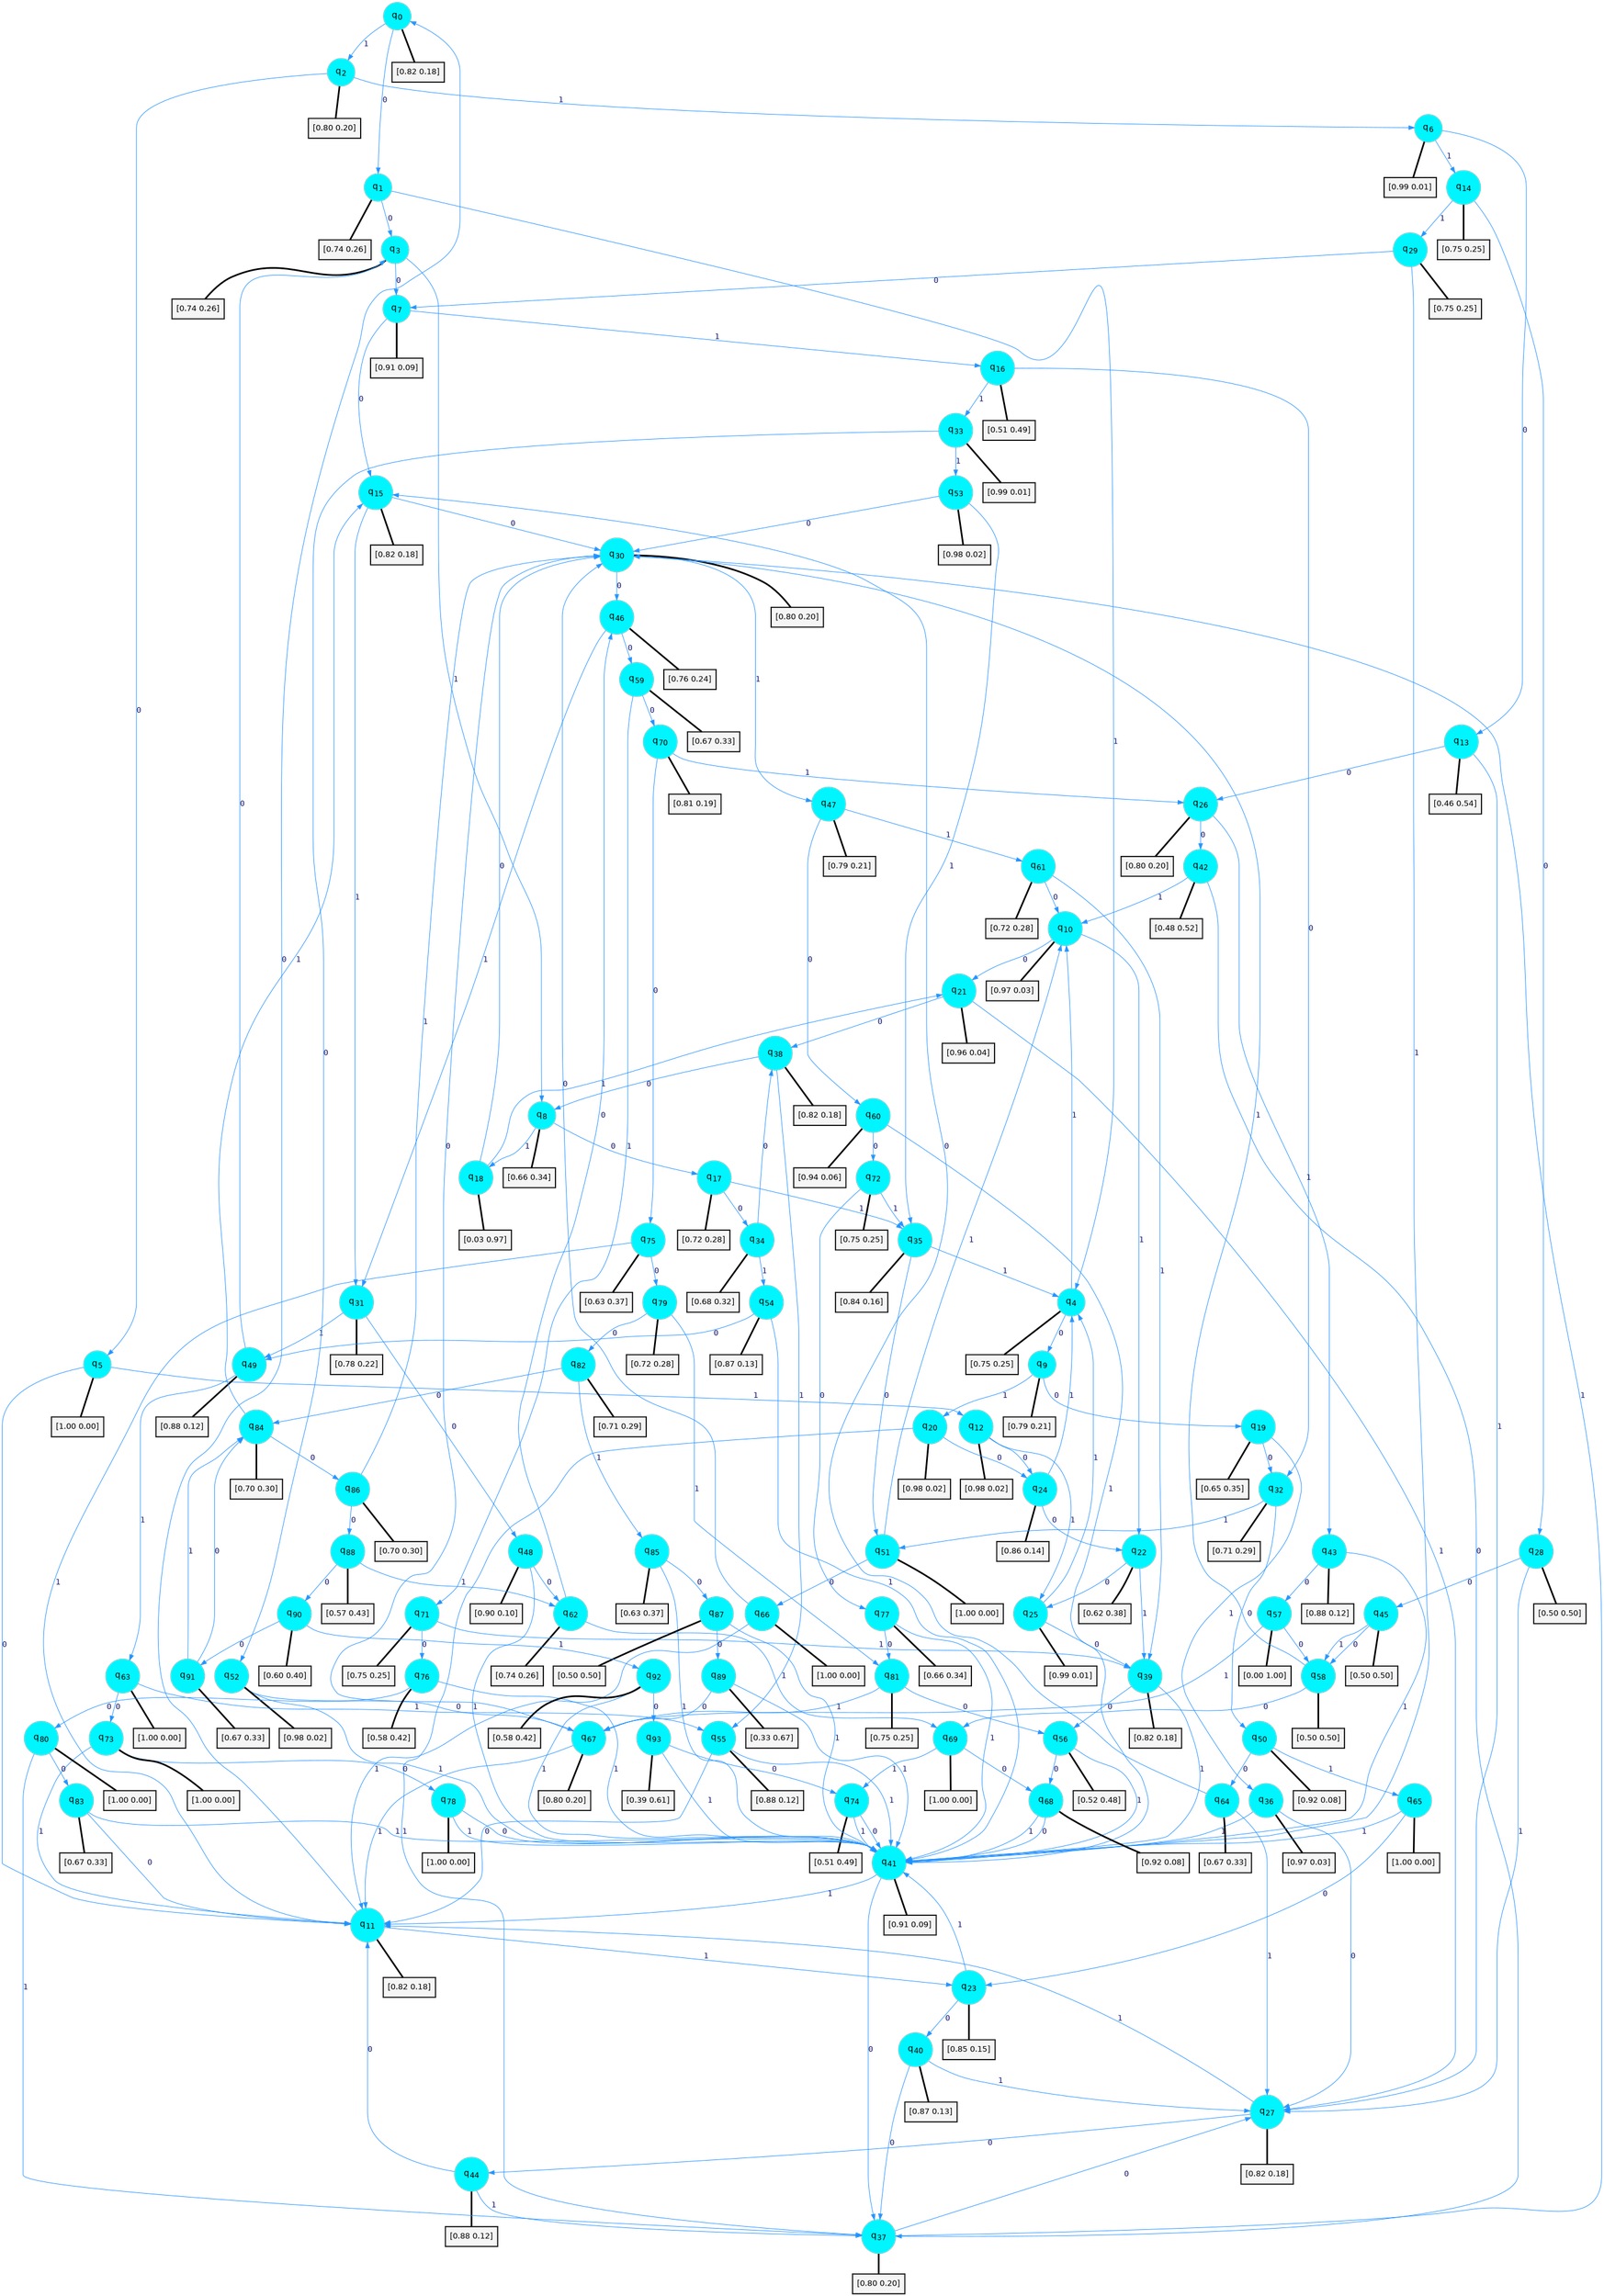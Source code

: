 digraph G {
graph [
bgcolor=transparent, dpi=300, rankdir=TD, size="40,25"];
node [
color=gray, fillcolor=turquoise1, fontcolor=black, fontname=Helvetica, fontsize=16, fontweight=bold, shape=circle, style=filled];
edge [
arrowsize=1, color=dodgerblue1, fontcolor=midnightblue, fontname=courier, fontweight=bold, penwidth=1, style=solid, weight=20];
0[label=<q<SUB>0</SUB>>];
1[label=<q<SUB>1</SUB>>];
2[label=<q<SUB>2</SUB>>];
3[label=<q<SUB>3</SUB>>];
4[label=<q<SUB>4</SUB>>];
5[label=<q<SUB>5</SUB>>];
6[label=<q<SUB>6</SUB>>];
7[label=<q<SUB>7</SUB>>];
8[label=<q<SUB>8</SUB>>];
9[label=<q<SUB>9</SUB>>];
10[label=<q<SUB>10</SUB>>];
11[label=<q<SUB>11</SUB>>];
12[label=<q<SUB>12</SUB>>];
13[label=<q<SUB>13</SUB>>];
14[label=<q<SUB>14</SUB>>];
15[label=<q<SUB>15</SUB>>];
16[label=<q<SUB>16</SUB>>];
17[label=<q<SUB>17</SUB>>];
18[label=<q<SUB>18</SUB>>];
19[label=<q<SUB>19</SUB>>];
20[label=<q<SUB>20</SUB>>];
21[label=<q<SUB>21</SUB>>];
22[label=<q<SUB>22</SUB>>];
23[label=<q<SUB>23</SUB>>];
24[label=<q<SUB>24</SUB>>];
25[label=<q<SUB>25</SUB>>];
26[label=<q<SUB>26</SUB>>];
27[label=<q<SUB>27</SUB>>];
28[label=<q<SUB>28</SUB>>];
29[label=<q<SUB>29</SUB>>];
30[label=<q<SUB>30</SUB>>];
31[label=<q<SUB>31</SUB>>];
32[label=<q<SUB>32</SUB>>];
33[label=<q<SUB>33</SUB>>];
34[label=<q<SUB>34</SUB>>];
35[label=<q<SUB>35</SUB>>];
36[label=<q<SUB>36</SUB>>];
37[label=<q<SUB>37</SUB>>];
38[label=<q<SUB>38</SUB>>];
39[label=<q<SUB>39</SUB>>];
40[label=<q<SUB>40</SUB>>];
41[label=<q<SUB>41</SUB>>];
42[label=<q<SUB>42</SUB>>];
43[label=<q<SUB>43</SUB>>];
44[label=<q<SUB>44</SUB>>];
45[label=<q<SUB>45</SUB>>];
46[label=<q<SUB>46</SUB>>];
47[label=<q<SUB>47</SUB>>];
48[label=<q<SUB>48</SUB>>];
49[label=<q<SUB>49</SUB>>];
50[label=<q<SUB>50</SUB>>];
51[label=<q<SUB>51</SUB>>];
52[label=<q<SUB>52</SUB>>];
53[label=<q<SUB>53</SUB>>];
54[label=<q<SUB>54</SUB>>];
55[label=<q<SUB>55</SUB>>];
56[label=<q<SUB>56</SUB>>];
57[label=<q<SUB>57</SUB>>];
58[label=<q<SUB>58</SUB>>];
59[label=<q<SUB>59</SUB>>];
60[label=<q<SUB>60</SUB>>];
61[label=<q<SUB>61</SUB>>];
62[label=<q<SUB>62</SUB>>];
63[label=<q<SUB>63</SUB>>];
64[label=<q<SUB>64</SUB>>];
65[label=<q<SUB>65</SUB>>];
66[label=<q<SUB>66</SUB>>];
67[label=<q<SUB>67</SUB>>];
68[label=<q<SUB>68</SUB>>];
69[label=<q<SUB>69</SUB>>];
70[label=<q<SUB>70</SUB>>];
71[label=<q<SUB>71</SUB>>];
72[label=<q<SUB>72</SUB>>];
73[label=<q<SUB>73</SUB>>];
74[label=<q<SUB>74</SUB>>];
75[label=<q<SUB>75</SUB>>];
76[label=<q<SUB>76</SUB>>];
77[label=<q<SUB>77</SUB>>];
78[label=<q<SUB>78</SUB>>];
79[label=<q<SUB>79</SUB>>];
80[label=<q<SUB>80</SUB>>];
81[label=<q<SUB>81</SUB>>];
82[label=<q<SUB>82</SUB>>];
83[label=<q<SUB>83</SUB>>];
84[label=<q<SUB>84</SUB>>];
85[label=<q<SUB>85</SUB>>];
86[label=<q<SUB>86</SUB>>];
87[label=<q<SUB>87</SUB>>];
88[label=<q<SUB>88</SUB>>];
89[label=<q<SUB>89</SUB>>];
90[label=<q<SUB>90</SUB>>];
91[label=<q<SUB>91</SUB>>];
92[label=<q<SUB>92</SUB>>];
93[label=<q<SUB>93</SUB>>];
94[label="[0.82 0.18]", shape=box,fontcolor=black, fontname=Helvetica, fontsize=14, penwidth=2, fillcolor=whitesmoke,color=black];
95[label="[0.74 0.26]", shape=box,fontcolor=black, fontname=Helvetica, fontsize=14, penwidth=2, fillcolor=whitesmoke,color=black];
96[label="[0.80 0.20]", shape=box,fontcolor=black, fontname=Helvetica, fontsize=14, penwidth=2, fillcolor=whitesmoke,color=black];
97[label="[0.74 0.26]", shape=box,fontcolor=black, fontname=Helvetica, fontsize=14, penwidth=2, fillcolor=whitesmoke,color=black];
98[label="[0.75 0.25]", shape=box,fontcolor=black, fontname=Helvetica, fontsize=14, penwidth=2, fillcolor=whitesmoke,color=black];
99[label="[1.00 0.00]", shape=box,fontcolor=black, fontname=Helvetica, fontsize=14, penwidth=2, fillcolor=whitesmoke,color=black];
100[label="[0.99 0.01]", shape=box,fontcolor=black, fontname=Helvetica, fontsize=14, penwidth=2, fillcolor=whitesmoke,color=black];
101[label="[0.91 0.09]", shape=box,fontcolor=black, fontname=Helvetica, fontsize=14, penwidth=2, fillcolor=whitesmoke,color=black];
102[label="[0.66 0.34]", shape=box,fontcolor=black, fontname=Helvetica, fontsize=14, penwidth=2, fillcolor=whitesmoke,color=black];
103[label="[0.79 0.21]", shape=box,fontcolor=black, fontname=Helvetica, fontsize=14, penwidth=2, fillcolor=whitesmoke,color=black];
104[label="[0.97 0.03]", shape=box,fontcolor=black, fontname=Helvetica, fontsize=14, penwidth=2, fillcolor=whitesmoke,color=black];
105[label="[0.82 0.18]", shape=box,fontcolor=black, fontname=Helvetica, fontsize=14, penwidth=2, fillcolor=whitesmoke,color=black];
106[label="[0.98 0.02]", shape=box,fontcolor=black, fontname=Helvetica, fontsize=14, penwidth=2, fillcolor=whitesmoke,color=black];
107[label="[0.46 0.54]", shape=box,fontcolor=black, fontname=Helvetica, fontsize=14, penwidth=2, fillcolor=whitesmoke,color=black];
108[label="[0.75 0.25]", shape=box,fontcolor=black, fontname=Helvetica, fontsize=14, penwidth=2, fillcolor=whitesmoke,color=black];
109[label="[0.82 0.18]", shape=box,fontcolor=black, fontname=Helvetica, fontsize=14, penwidth=2, fillcolor=whitesmoke,color=black];
110[label="[0.51 0.49]", shape=box,fontcolor=black, fontname=Helvetica, fontsize=14, penwidth=2, fillcolor=whitesmoke,color=black];
111[label="[0.72 0.28]", shape=box,fontcolor=black, fontname=Helvetica, fontsize=14, penwidth=2, fillcolor=whitesmoke,color=black];
112[label="[0.03 0.97]", shape=box,fontcolor=black, fontname=Helvetica, fontsize=14, penwidth=2, fillcolor=whitesmoke,color=black];
113[label="[0.65 0.35]", shape=box,fontcolor=black, fontname=Helvetica, fontsize=14, penwidth=2, fillcolor=whitesmoke,color=black];
114[label="[0.98 0.02]", shape=box,fontcolor=black, fontname=Helvetica, fontsize=14, penwidth=2, fillcolor=whitesmoke,color=black];
115[label="[0.96 0.04]", shape=box,fontcolor=black, fontname=Helvetica, fontsize=14, penwidth=2, fillcolor=whitesmoke,color=black];
116[label="[0.62 0.38]", shape=box,fontcolor=black, fontname=Helvetica, fontsize=14, penwidth=2, fillcolor=whitesmoke,color=black];
117[label="[0.85 0.15]", shape=box,fontcolor=black, fontname=Helvetica, fontsize=14, penwidth=2, fillcolor=whitesmoke,color=black];
118[label="[0.86 0.14]", shape=box,fontcolor=black, fontname=Helvetica, fontsize=14, penwidth=2, fillcolor=whitesmoke,color=black];
119[label="[0.99 0.01]", shape=box,fontcolor=black, fontname=Helvetica, fontsize=14, penwidth=2, fillcolor=whitesmoke,color=black];
120[label="[0.80 0.20]", shape=box,fontcolor=black, fontname=Helvetica, fontsize=14, penwidth=2, fillcolor=whitesmoke,color=black];
121[label="[0.82 0.18]", shape=box,fontcolor=black, fontname=Helvetica, fontsize=14, penwidth=2, fillcolor=whitesmoke,color=black];
122[label="[0.50 0.50]", shape=box,fontcolor=black, fontname=Helvetica, fontsize=14, penwidth=2, fillcolor=whitesmoke,color=black];
123[label="[0.75 0.25]", shape=box,fontcolor=black, fontname=Helvetica, fontsize=14, penwidth=2, fillcolor=whitesmoke,color=black];
124[label="[0.80 0.20]", shape=box,fontcolor=black, fontname=Helvetica, fontsize=14, penwidth=2, fillcolor=whitesmoke,color=black];
125[label="[0.78 0.22]", shape=box,fontcolor=black, fontname=Helvetica, fontsize=14, penwidth=2, fillcolor=whitesmoke,color=black];
126[label="[0.71 0.29]", shape=box,fontcolor=black, fontname=Helvetica, fontsize=14, penwidth=2, fillcolor=whitesmoke,color=black];
127[label="[0.99 0.01]", shape=box,fontcolor=black, fontname=Helvetica, fontsize=14, penwidth=2, fillcolor=whitesmoke,color=black];
128[label="[0.68 0.32]", shape=box,fontcolor=black, fontname=Helvetica, fontsize=14, penwidth=2, fillcolor=whitesmoke,color=black];
129[label="[0.84 0.16]", shape=box,fontcolor=black, fontname=Helvetica, fontsize=14, penwidth=2, fillcolor=whitesmoke,color=black];
130[label="[0.97 0.03]", shape=box,fontcolor=black, fontname=Helvetica, fontsize=14, penwidth=2, fillcolor=whitesmoke,color=black];
131[label="[0.80 0.20]", shape=box,fontcolor=black, fontname=Helvetica, fontsize=14, penwidth=2, fillcolor=whitesmoke,color=black];
132[label="[0.82 0.18]", shape=box,fontcolor=black, fontname=Helvetica, fontsize=14, penwidth=2, fillcolor=whitesmoke,color=black];
133[label="[0.82 0.18]", shape=box,fontcolor=black, fontname=Helvetica, fontsize=14, penwidth=2, fillcolor=whitesmoke,color=black];
134[label="[0.87 0.13]", shape=box,fontcolor=black, fontname=Helvetica, fontsize=14, penwidth=2, fillcolor=whitesmoke,color=black];
135[label="[0.91 0.09]", shape=box,fontcolor=black, fontname=Helvetica, fontsize=14, penwidth=2, fillcolor=whitesmoke,color=black];
136[label="[0.48 0.52]", shape=box,fontcolor=black, fontname=Helvetica, fontsize=14, penwidth=2, fillcolor=whitesmoke,color=black];
137[label="[0.88 0.12]", shape=box,fontcolor=black, fontname=Helvetica, fontsize=14, penwidth=2, fillcolor=whitesmoke,color=black];
138[label="[0.88 0.12]", shape=box,fontcolor=black, fontname=Helvetica, fontsize=14, penwidth=2, fillcolor=whitesmoke,color=black];
139[label="[0.50 0.50]", shape=box,fontcolor=black, fontname=Helvetica, fontsize=14, penwidth=2, fillcolor=whitesmoke,color=black];
140[label="[0.76 0.24]", shape=box,fontcolor=black, fontname=Helvetica, fontsize=14, penwidth=2, fillcolor=whitesmoke,color=black];
141[label="[0.79 0.21]", shape=box,fontcolor=black, fontname=Helvetica, fontsize=14, penwidth=2, fillcolor=whitesmoke,color=black];
142[label="[0.90 0.10]", shape=box,fontcolor=black, fontname=Helvetica, fontsize=14, penwidth=2, fillcolor=whitesmoke,color=black];
143[label="[0.88 0.12]", shape=box,fontcolor=black, fontname=Helvetica, fontsize=14, penwidth=2, fillcolor=whitesmoke,color=black];
144[label="[0.92 0.08]", shape=box,fontcolor=black, fontname=Helvetica, fontsize=14, penwidth=2, fillcolor=whitesmoke,color=black];
145[label="[1.00 0.00]", shape=box,fontcolor=black, fontname=Helvetica, fontsize=14, penwidth=2, fillcolor=whitesmoke,color=black];
146[label="[0.98 0.02]", shape=box,fontcolor=black, fontname=Helvetica, fontsize=14, penwidth=2, fillcolor=whitesmoke,color=black];
147[label="[0.98 0.02]", shape=box,fontcolor=black, fontname=Helvetica, fontsize=14, penwidth=2, fillcolor=whitesmoke,color=black];
148[label="[0.87 0.13]", shape=box,fontcolor=black, fontname=Helvetica, fontsize=14, penwidth=2, fillcolor=whitesmoke,color=black];
149[label="[0.88 0.12]", shape=box,fontcolor=black, fontname=Helvetica, fontsize=14, penwidth=2, fillcolor=whitesmoke,color=black];
150[label="[0.52 0.48]", shape=box,fontcolor=black, fontname=Helvetica, fontsize=14, penwidth=2, fillcolor=whitesmoke,color=black];
151[label="[0.00 1.00]", shape=box,fontcolor=black, fontname=Helvetica, fontsize=14, penwidth=2, fillcolor=whitesmoke,color=black];
152[label="[0.50 0.50]", shape=box,fontcolor=black, fontname=Helvetica, fontsize=14, penwidth=2, fillcolor=whitesmoke,color=black];
153[label="[0.67 0.33]", shape=box,fontcolor=black, fontname=Helvetica, fontsize=14, penwidth=2, fillcolor=whitesmoke,color=black];
154[label="[0.94 0.06]", shape=box,fontcolor=black, fontname=Helvetica, fontsize=14, penwidth=2, fillcolor=whitesmoke,color=black];
155[label="[0.72 0.28]", shape=box,fontcolor=black, fontname=Helvetica, fontsize=14, penwidth=2, fillcolor=whitesmoke,color=black];
156[label="[0.74 0.26]", shape=box,fontcolor=black, fontname=Helvetica, fontsize=14, penwidth=2, fillcolor=whitesmoke,color=black];
157[label="[1.00 0.00]", shape=box,fontcolor=black, fontname=Helvetica, fontsize=14, penwidth=2, fillcolor=whitesmoke,color=black];
158[label="[0.67 0.33]", shape=box,fontcolor=black, fontname=Helvetica, fontsize=14, penwidth=2, fillcolor=whitesmoke,color=black];
159[label="[1.00 0.00]", shape=box,fontcolor=black, fontname=Helvetica, fontsize=14, penwidth=2, fillcolor=whitesmoke,color=black];
160[label="[1.00 0.00]", shape=box,fontcolor=black, fontname=Helvetica, fontsize=14, penwidth=2, fillcolor=whitesmoke,color=black];
161[label="[0.80 0.20]", shape=box,fontcolor=black, fontname=Helvetica, fontsize=14, penwidth=2, fillcolor=whitesmoke,color=black];
162[label="[0.92 0.08]", shape=box,fontcolor=black, fontname=Helvetica, fontsize=14, penwidth=2, fillcolor=whitesmoke,color=black];
163[label="[1.00 0.00]", shape=box,fontcolor=black, fontname=Helvetica, fontsize=14, penwidth=2, fillcolor=whitesmoke,color=black];
164[label="[0.81 0.19]", shape=box,fontcolor=black, fontname=Helvetica, fontsize=14, penwidth=2, fillcolor=whitesmoke,color=black];
165[label="[0.75 0.25]", shape=box,fontcolor=black, fontname=Helvetica, fontsize=14, penwidth=2, fillcolor=whitesmoke,color=black];
166[label="[0.75 0.25]", shape=box,fontcolor=black, fontname=Helvetica, fontsize=14, penwidth=2, fillcolor=whitesmoke,color=black];
167[label="[1.00 0.00]", shape=box,fontcolor=black, fontname=Helvetica, fontsize=14, penwidth=2, fillcolor=whitesmoke,color=black];
168[label="[0.51 0.49]", shape=box,fontcolor=black, fontname=Helvetica, fontsize=14, penwidth=2, fillcolor=whitesmoke,color=black];
169[label="[0.63 0.37]", shape=box,fontcolor=black, fontname=Helvetica, fontsize=14, penwidth=2, fillcolor=whitesmoke,color=black];
170[label="[0.58 0.42]", shape=box,fontcolor=black, fontname=Helvetica, fontsize=14, penwidth=2, fillcolor=whitesmoke,color=black];
171[label="[0.66 0.34]", shape=box,fontcolor=black, fontname=Helvetica, fontsize=14, penwidth=2, fillcolor=whitesmoke,color=black];
172[label="[1.00 0.00]", shape=box,fontcolor=black, fontname=Helvetica, fontsize=14, penwidth=2, fillcolor=whitesmoke,color=black];
173[label="[0.72 0.28]", shape=box,fontcolor=black, fontname=Helvetica, fontsize=14, penwidth=2, fillcolor=whitesmoke,color=black];
174[label="[1.00 0.00]", shape=box,fontcolor=black, fontname=Helvetica, fontsize=14, penwidth=2, fillcolor=whitesmoke,color=black];
175[label="[0.75 0.25]", shape=box,fontcolor=black, fontname=Helvetica, fontsize=14, penwidth=2, fillcolor=whitesmoke,color=black];
176[label="[0.71 0.29]", shape=box,fontcolor=black, fontname=Helvetica, fontsize=14, penwidth=2, fillcolor=whitesmoke,color=black];
177[label="[0.67 0.33]", shape=box,fontcolor=black, fontname=Helvetica, fontsize=14, penwidth=2, fillcolor=whitesmoke,color=black];
178[label="[0.70 0.30]", shape=box,fontcolor=black, fontname=Helvetica, fontsize=14, penwidth=2, fillcolor=whitesmoke,color=black];
179[label="[0.63 0.37]", shape=box,fontcolor=black, fontname=Helvetica, fontsize=14, penwidth=2, fillcolor=whitesmoke,color=black];
180[label="[0.70 0.30]", shape=box,fontcolor=black, fontname=Helvetica, fontsize=14, penwidth=2, fillcolor=whitesmoke,color=black];
181[label="[0.50 0.50]", shape=box,fontcolor=black, fontname=Helvetica, fontsize=14, penwidth=2, fillcolor=whitesmoke,color=black];
182[label="[0.57 0.43]", shape=box,fontcolor=black, fontname=Helvetica, fontsize=14, penwidth=2, fillcolor=whitesmoke,color=black];
183[label="[0.33 0.67]", shape=box,fontcolor=black, fontname=Helvetica, fontsize=14, penwidth=2, fillcolor=whitesmoke,color=black];
184[label="[0.60 0.40]", shape=box,fontcolor=black, fontname=Helvetica, fontsize=14, penwidth=2, fillcolor=whitesmoke,color=black];
185[label="[0.67 0.33]", shape=box,fontcolor=black, fontname=Helvetica, fontsize=14, penwidth=2, fillcolor=whitesmoke,color=black];
186[label="[0.58 0.42]", shape=box,fontcolor=black, fontname=Helvetica, fontsize=14, penwidth=2, fillcolor=whitesmoke,color=black];
187[label="[0.39 0.61]", shape=box,fontcolor=black, fontname=Helvetica, fontsize=14, penwidth=2, fillcolor=whitesmoke,color=black];
0->1 [label=0];
0->2 [label=1];
0->94 [arrowhead=none, penwidth=3,color=black];
1->3 [label=0];
1->4 [label=1];
1->95 [arrowhead=none, penwidth=3,color=black];
2->5 [label=0];
2->6 [label=1];
2->96 [arrowhead=none, penwidth=3,color=black];
3->7 [label=0];
3->8 [label=1];
3->97 [arrowhead=none, penwidth=3,color=black];
4->9 [label=0];
4->10 [label=1];
4->98 [arrowhead=none, penwidth=3,color=black];
5->11 [label=0];
5->12 [label=1];
5->99 [arrowhead=none, penwidth=3,color=black];
6->13 [label=0];
6->14 [label=1];
6->100 [arrowhead=none, penwidth=3,color=black];
7->15 [label=0];
7->16 [label=1];
7->101 [arrowhead=none, penwidth=3,color=black];
8->17 [label=0];
8->18 [label=1];
8->102 [arrowhead=none, penwidth=3,color=black];
9->19 [label=0];
9->20 [label=1];
9->103 [arrowhead=none, penwidth=3,color=black];
10->21 [label=0];
10->22 [label=1];
10->104 [arrowhead=none, penwidth=3,color=black];
11->0 [label=0];
11->23 [label=1];
11->105 [arrowhead=none, penwidth=3,color=black];
12->24 [label=0];
12->25 [label=1];
12->106 [arrowhead=none, penwidth=3,color=black];
13->26 [label=0];
13->27 [label=1];
13->107 [arrowhead=none, penwidth=3,color=black];
14->28 [label=0];
14->29 [label=1];
14->108 [arrowhead=none, penwidth=3,color=black];
15->30 [label=0];
15->31 [label=1];
15->109 [arrowhead=none, penwidth=3,color=black];
16->32 [label=0];
16->33 [label=1];
16->110 [arrowhead=none, penwidth=3,color=black];
17->34 [label=0];
17->35 [label=1];
17->111 [arrowhead=none, penwidth=3,color=black];
18->30 [label=0];
18->21 [label=1];
18->112 [arrowhead=none, penwidth=3,color=black];
19->32 [label=0];
19->36 [label=1];
19->113 [arrowhead=none, penwidth=3,color=black];
20->24 [label=0];
20->37 [label=1];
20->114 [arrowhead=none, penwidth=3,color=black];
21->38 [label=0];
21->27 [label=1];
21->115 [arrowhead=none, penwidth=3,color=black];
22->25 [label=0];
22->39 [label=1];
22->116 [arrowhead=none, penwidth=3,color=black];
23->40 [label=0];
23->41 [label=1];
23->117 [arrowhead=none, penwidth=3,color=black];
24->22 [label=0];
24->4 [label=1];
24->118 [arrowhead=none, penwidth=3,color=black];
25->39 [label=0];
25->4 [label=1];
25->119 [arrowhead=none, penwidth=3,color=black];
26->42 [label=0];
26->43 [label=1];
26->120 [arrowhead=none, penwidth=3,color=black];
27->44 [label=0];
27->11 [label=1];
27->121 [arrowhead=none, penwidth=3,color=black];
28->45 [label=0];
28->27 [label=1];
28->122 [arrowhead=none, penwidth=3,color=black];
29->7 [label=0];
29->41 [label=1];
29->123 [arrowhead=none, penwidth=3,color=black];
30->46 [label=0];
30->47 [label=1];
30->124 [arrowhead=none, penwidth=3,color=black];
31->48 [label=0];
31->49 [label=1];
31->125 [arrowhead=none, penwidth=3,color=black];
32->50 [label=0];
32->51 [label=1];
32->126 [arrowhead=none, penwidth=3,color=black];
33->52 [label=0];
33->53 [label=1];
33->127 [arrowhead=none, penwidth=3,color=black];
34->38 [label=0];
34->54 [label=1];
34->128 [arrowhead=none, penwidth=3,color=black];
35->51 [label=0];
35->4 [label=1];
35->129 [arrowhead=none, penwidth=3,color=black];
36->27 [label=0];
36->41 [label=1];
36->130 [arrowhead=none, penwidth=3,color=black];
37->27 [label=0];
37->30 [label=1];
37->131 [arrowhead=none, penwidth=3,color=black];
38->8 [label=0];
38->55 [label=1];
38->132 [arrowhead=none, penwidth=3,color=black];
39->56 [label=0];
39->41 [label=1];
39->133 [arrowhead=none, penwidth=3,color=black];
40->37 [label=0];
40->27 [label=1];
40->134 [arrowhead=none, penwidth=3,color=black];
41->37 [label=0];
41->11 [label=1];
41->135 [arrowhead=none, penwidth=3,color=black];
42->37 [label=0];
42->10 [label=1];
42->136 [arrowhead=none, penwidth=3,color=black];
43->57 [label=0];
43->41 [label=1];
43->137 [arrowhead=none, penwidth=3,color=black];
44->11 [label=0];
44->37 [label=1];
44->138 [arrowhead=none, penwidth=3,color=black];
45->58 [label=0];
45->58 [label=1];
45->139 [arrowhead=none, penwidth=3,color=black];
46->59 [label=0];
46->31 [label=1];
46->140 [arrowhead=none, penwidth=3,color=black];
47->60 [label=0];
47->61 [label=1];
47->141 [arrowhead=none, penwidth=3,color=black];
48->62 [label=0];
48->41 [label=1];
48->142 [arrowhead=none, penwidth=3,color=black];
49->3 [label=0];
49->63 [label=1];
49->143 [arrowhead=none, penwidth=3,color=black];
50->64 [label=0];
50->65 [label=1];
50->144 [arrowhead=none, penwidth=3,color=black];
51->66 [label=0];
51->10 [label=1];
51->145 [arrowhead=none, penwidth=3,color=black];
52->67 [label=0];
52->41 [label=1];
52->146 [arrowhead=none, penwidth=3,color=black];
53->30 [label=0];
53->35 [label=1];
53->147 [arrowhead=none, penwidth=3,color=black];
54->49 [label=0];
54->41 [label=1];
54->148 [arrowhead=none, penwidth=3,color=black];
55->11 [label=0];
55->41 [label=1];
55->149 [arrowhead=none, penwidth=3,color=black];
56->68 [label=0];
56->41 [label=1];
56->150 [arrowhead=none, penwidth=3,color=black];
57->58 [label=0];
57->67 [label=1];
57->151 [arrowhead=none, penwidth=3,color=black];
58->69 [label=0];
58->30 [label=1];
58->152 [arrowhead=none, penwidth=3,color=black];
59->70 [label=0];
59->71 [label=1];
59->153 [arrowhead=none, penwidth=3,color=black];
60->72 [label=0];
60->41 [label=1];
60->154 [arrowhead=none, penwidth=3,color=black];
61->10 [label=0];
61->39 [label=1];
61->155 [arrowhead=none, penwidth=3,color=black];
62->46 [label=0];
62->69 [label=1];
62->156 [arrowhead=none, penwidth=3,color=black];
63->73 [label=0];
63->55 [label=1];
63->157 [arrowhead=none, penwidth=3,color=black];
64->15 [label=0];
64->27 [label=1];
64->158 [arrowhead=none, penwidth=3,color=black];
65->23 [label=0];
65->41 [label=1];
65->159 [arrowhead=none, penwidth=3,color=black];
66->30 [label=0];
66->11 [label=1];
66->160 [arrowhead=none, penwidth=3,color=black];
67->30 [label=0];
67->11 [label=1];
67->161 [arrowhead=none, penwidth=3,color=black];
68->41 [label=0];
68->41 [label=1];
68->162 [arrowhead=none, penwidth=3,color=black];
69->68 [label=0];
69->74 [label=1];
69->163 [arrowhead=none, penwidth=3,color=black];
70->75 [label=0];
70->26 [label=1];
70->164 [arrowhead=none, penwidth=3,color=black];
71->76 [label=0];
71->39 [label=1];
71->165 [arrowhead=none, penwidth=3,color=black];
72->77 [label=0];
72->35 [label=1];
72->166 [arrowhead=none, penwidth=3,color=black];
73->78 [label=0];
73->11 [label=1];
73->167 [arrowhead=none, penwidth=3,color=black];
74->41 [label=0];
74->41 [label=1];
74->168 [arrowhead=none, penwidth=3,color=black];
75->79 [label=0];
75->11 [label=1];
75->169 [arrowhead=none, penwidth=3,color=black];
76->80 [label=0];
76->41 [label=1];
76->170 [arrowhead=none, penwidth=3,color=black];
77->81 [label=0];
77->41 [label=1];
77->171 [arrowhead=none, penwidth=3,color=black];
78->41 [label=0];
78->41 [label=1];
78->172 [arrowhead=none, penwidth=3,color=black];
79->82 [label=0];
79->81 [label=1];
79->173 [arrowhead=none, penwidth=3,color=black];
80->83 [label=0];
80->37 [label=1];
80->174 [arrowhead=none, penwidth=3,color=black];
81->56 [label=0];
81->67 [label=1];
81->175 [arrowhead=none, penwidth=3,color=black];
82->84 [label=0];
82->85 [label=1];
82->176 [arrowhead=none, penwidth=3,color=black];
83->11 [label=0];
83->41 [label=1];
83->177 [arrowhead=none, penwidth=3,color=black];
84->86 [label=0];
84->15 [label=1];
84->178 [arrowhead=none, penwidth=3,color=black];
85->87 [label=0];
85->41 [label=1];
85->179 [arrowhead=none, penwidth=3,color=black];
86->88 [label=0];
86->30 [label=1];
86->180 [arrowhead=none, penwidth=3,color=black];
87->89 [label=0];
87->41 [label=1];
87->181 [arrowhead=none, penwidth=3,color=black];
88->90 [label=0];
88->62 [label=1];
88->182 [arrowhead=none, penwidth=3,color=black];
89->67 [label=0];
89->41 [label=1];
89->183 [arrowhead=none, penwidth=3,color=black];
90->91 [label=0];
90->92 [label=1];
90->184 [arrowhead=none, penwidth=3,color=black];
91->84 [label=0];
91->84 [label=1];
91->185 [arrowhead=none, penwidth=3,color=black];
92->93 [label=0];
92->41 [label=1];
92->186 [arrowhead=none, penwidth=3,color=black];
93->74 [label=0];
93->41 [label=1];
93->187 [arrowhead=none, penwidth=3,color=black];
}
